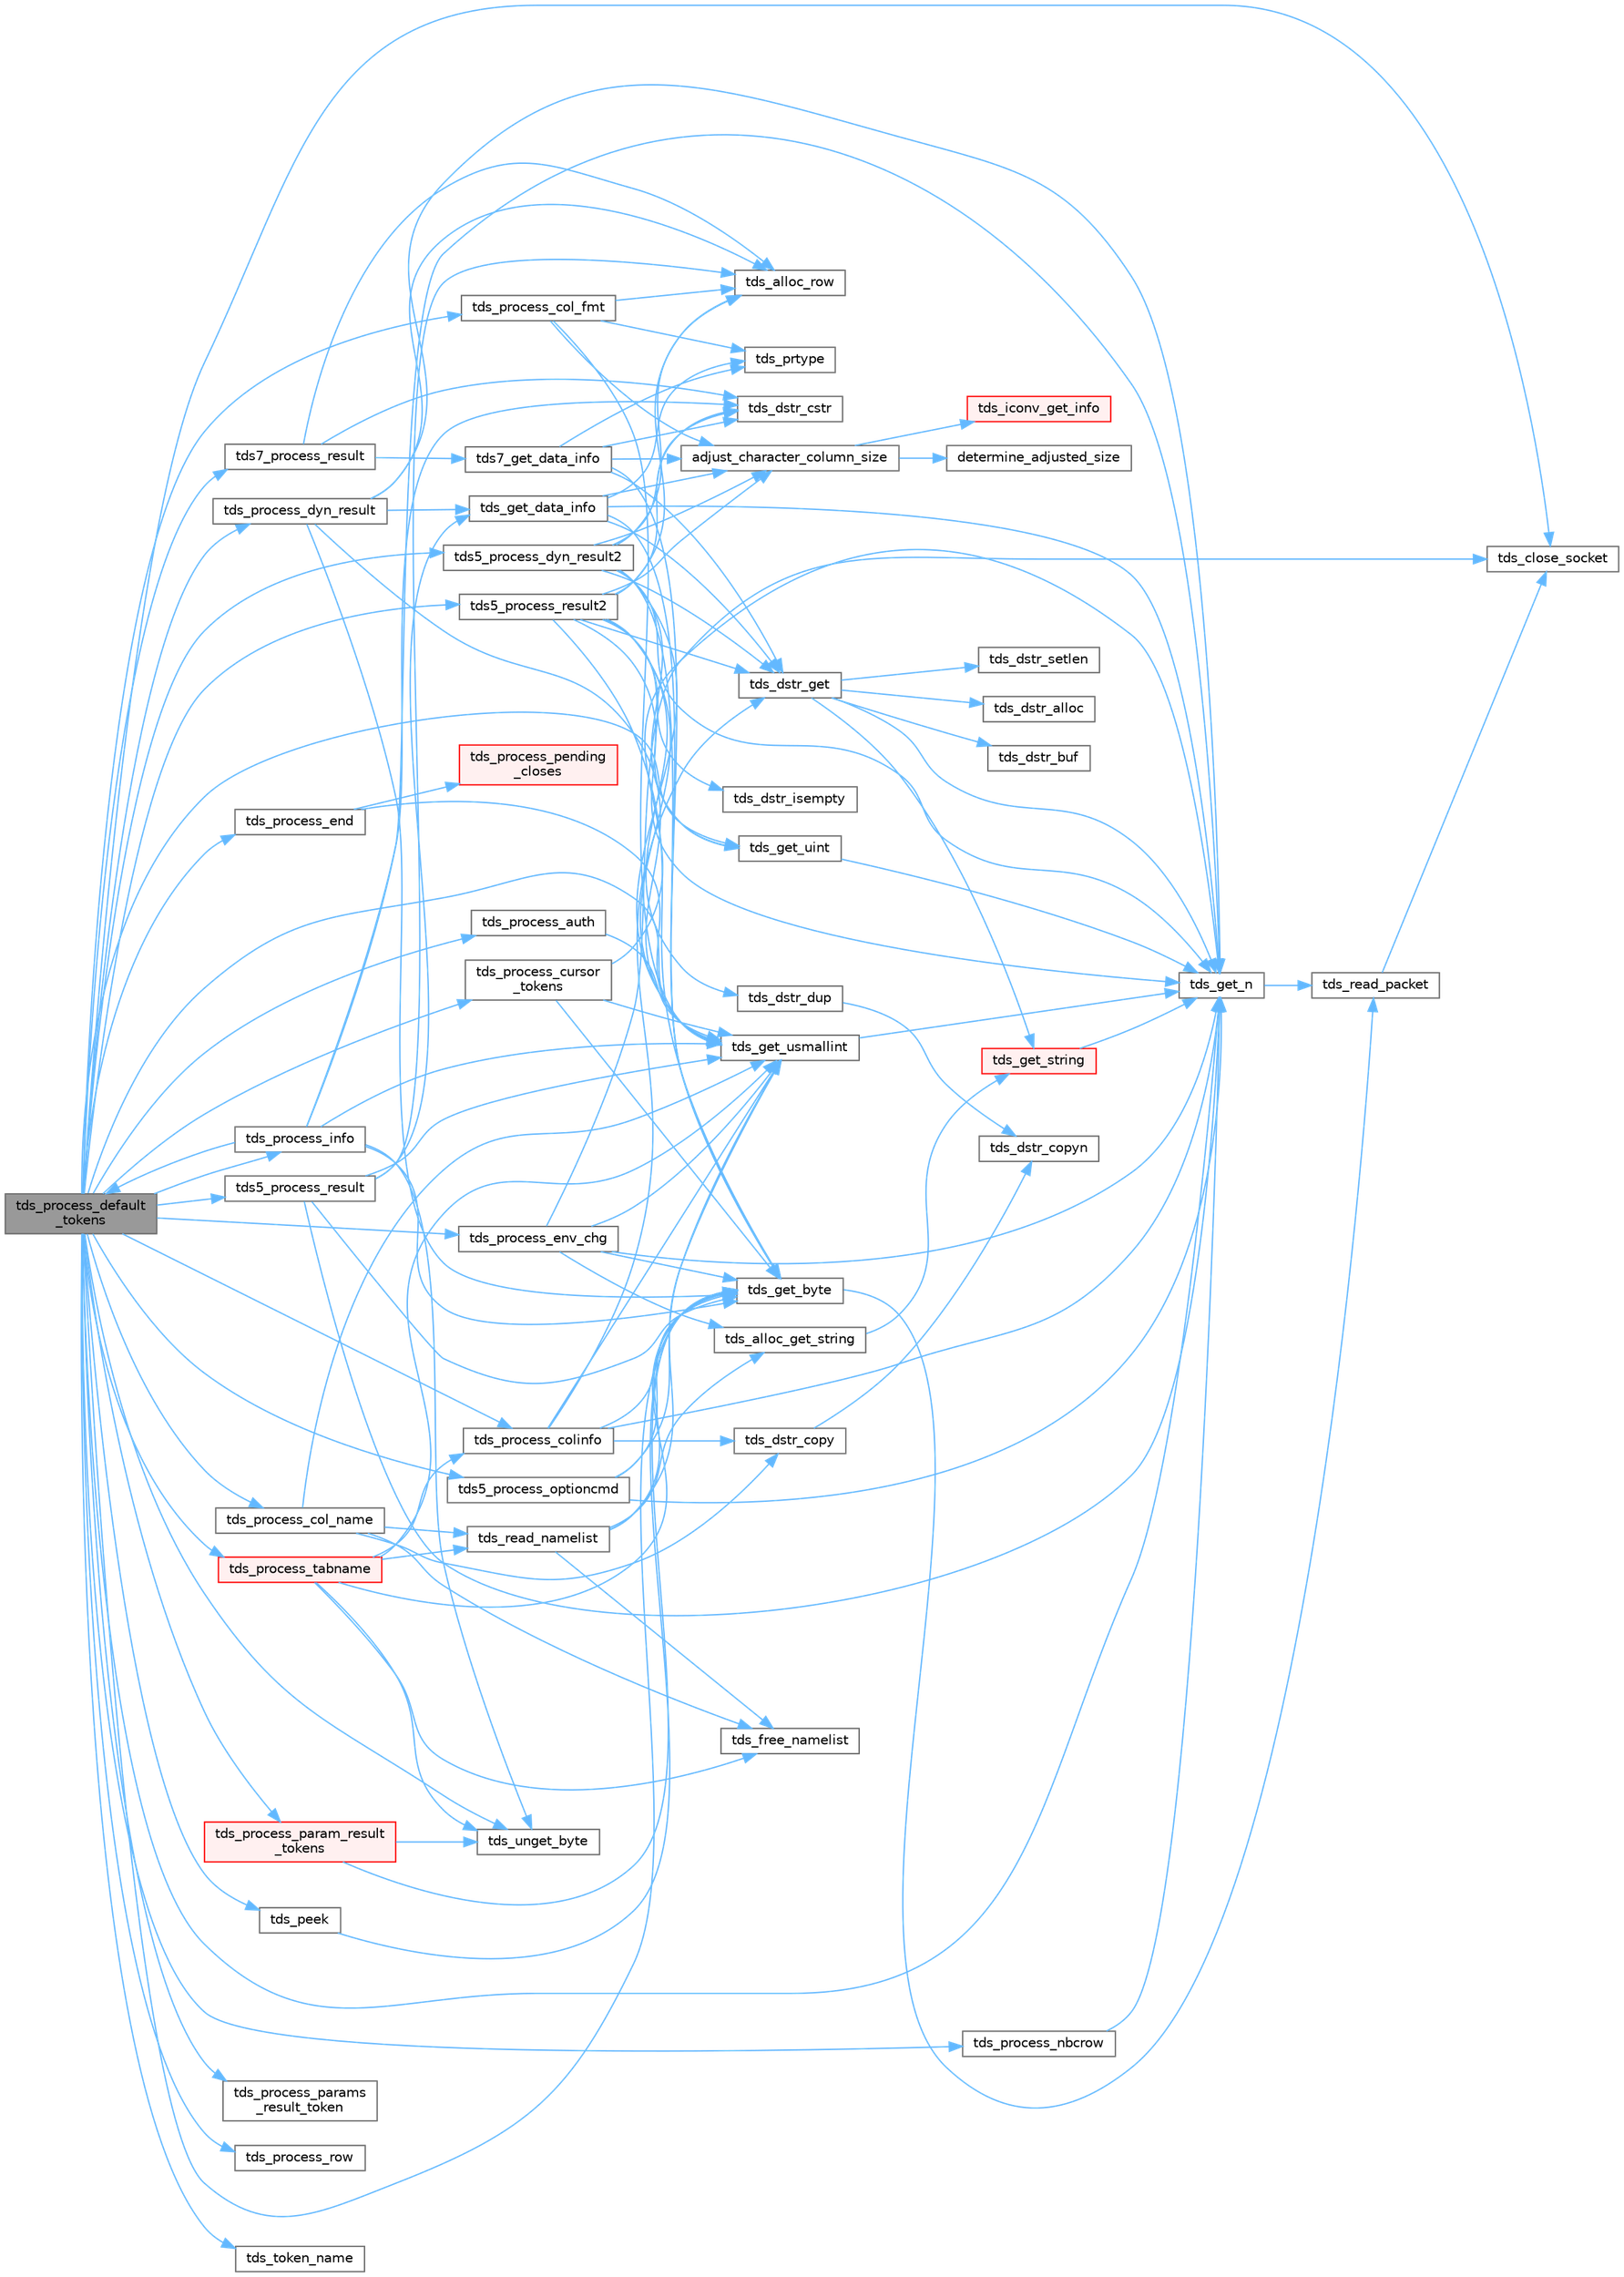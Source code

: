 digraph "tds_process_default_tokens"
{
 // LATEX_PDF_SIZE
  bgcolor="transparent";
  edge [fontname=Helvetica,fontsize=10,labelfontname=Helvetica,labelfontsize=10];
  node [fontname=Helvetica,fontsize=10,shape=box,height=0.2,width=0.4];
  rankdir="LR";
  Node1 [id="Node000001",label="tds_process_default\l_tokens",height=0.2,width=0.4,color="gray40", fillcolor="grey60", style="filled", fontcolor="black",tooltip="tds_process_default_tokens() is a catch all function that is called to process tokens not known to ot..."];
  Node1 -> Node2 [id="edge1_Node000001_Node000002",color="steelblue1",style="solid",tooltip=" "];
  Node2 [id="Node000002",label="tds5_process_dyn_result2",height=0.2,width=0.4,color="grey40", fillcolor="white", style="filled",URL="$a00580.html#gae688b515631141acfbc41bbb91c8b921",tooltip="Process new TDS 5.0 token for describing output parameters."];
  Node2 -> Node3 [id="edge2_Node000002_Node000003",color="steelblue1",style="solid",tooltip=" "];
  Node3 [id="Node000003",label="adjust_character_column_size",height=0.2,width=0.4,color="grey40", fillcolor="white", style="filled",URL="$a00580.html#ga91770634ce8c0d6f1fe007b45da186fd",tooltip="Adjust column size according to client's encoding."];
  Node3 -> Node4 [id="edge3_Node000003_Node000004",color="steelblue1",style="solid",tooltip=" "];
  Node4 [id="Node000004",label="determine_adjusted_size",height=0.2,width=0.4,color="grey40", fillcolor="white", style="filled",URL="$a00580.html#gaacb26868882440aa08de9fb952628eaf",tooltip="Allow for maximum possible size of converted data, while being careful about integer division truncat..."];
  Node3 -> Node5 [id="edge4_Node000003_Node000005",color="steelblue1",style="solid",tooltip=" "];
  Node5 [id="Node000005",label="tds_iconv_get_info",height=0.2,width=0.4,color="red", fillcolor="#FFF0F0", style="filled",URL="$a00576.html#ga1639ccaa7e17c07457bcb37f313bc52f",tooltip="Get a iconv info structure, allocate and initialize if needed."];
  Node2 -> Node9 [id="edge5_Node000002_Node000009",color="steelblue1",style="solid",tooltip=" "];
  Node9 [id="Node000009",label="tds_alloc_row",height=0.2,width=0.4,color="grey40", fillcolor="white", style="filled",URL="$a00577.html#ga1224fb9277112dc2ce12531d2b73b145",tooltip="Allocate space for row store return NULL on out of memory."];
  Node2 -> Node10 [id="edge6_Node000002_Node000010",color="steelblue1",style="solid",tooltip=" "];
  Node10 [id="Node000010",label="tds_dstr_cstr",height=0.2,width=0.4,color="grey40", fillcolor="white", style="filled",URL="$a00581.html#gac536f0e4d77d3cff5702719362ec1766",tooltip="Returns a C version (NUL terminated string) of dstr."];
  Node2 -> Node11 [id="edge7_Node000002_Node000011",color="steelblue1",style="solid",tooltip=" "];
  Node11 [id="Node000011",label="tds_dstr_get",height=0.2,width=0.4,color="grey40", fillcolor="white", style="filled",URL="$a00579.html#ga017c427e9599c031be5c555cb32abe2c",tooltip="Reads a string from wire and put in a DSTR."];
  Node11 -> Node12 [id="edge8_Node000011_Node000012",color="steelblue1",style="solid",tooltip=" "];
  Node12 [id="Node000012",label="tds_dstr_alloc",height=0.2,width=0.4,color="grey40", fillcolor="white", style="filled",URL="$a00581.html#ga6aa14b8b717b51afcfb65bd55143689d",tooltip="allocate space for length char"];
  Node11 -> Node13 [id="edge9_Node000011_Node000013",color="steelblue1",style="solid",tooltip=" "];
  Node13 [id="Node000013",label="tds_dstr_buf",height=0.2,width=0.4,color="grey40", fillcolor="white", style="filled",URL="$a00581.html#gae092e53680d954bcf4f19334987d43c7",tooltip="Returns a buffer to edit the string."];
  Node11 -> Node14 [id="edge10_Node000011_Node000014",color="steelblue1",style="solid",tooltip=" "];
  Node14 [id="Node000014",label="tds_dstr_setlen",height=0.2,width=0.4,color="grey40", fillcolor="white", style="filled",URL="$a00581.html#ga0cd7863ba7c2d2da4a193234472a3d14",tooltip="limit length of string, MUST be <= current length"];
  Node11 -> Node15 [id="edge11_Node000011_Node000015",color="steelblue1",style="solid",tooltip=" "];
  Node15 [id="Node000015",label="tds_get_n",height=0.2,width=0.4,color="grey40", fillcolor="white", style="filled",URL="$a00579.html#gae777dd57e8d1bb40349d7d7d8434fddf",tooltip="Get N bytes from the buffer and return them in the already allocated space   given to us."];
  Node15 -> Node16 [id="edge12_Node000015_Node000016",color="steelblue1",style="solid",tooltip=" "];
  Node16 [id="Node000016",label="tds_read_packet",height=0.2,width=0.4,color="grey40", fillcolor="white", style="filled",URL="$a00579.html#ga410619783bdf2bb60b0f27a5578e0e07",tooltip="Read in one 'packet' from the server."];
  Node16 -> Node17 [id="edge13_Node000016_Node000017",color="steelblue1",style="solid",tooltip=" "];
  Node17 [id="Node000017",label="tds_close_socket",height=0.2,width=0.4,color="grey40", fillcolor="white", style="filled",URL="$a00579.html#ga3e3f76009fce5ceedb2f42bb2c9aed2e",tooltip="Close current socket."];
  Node11 -> Node18 [id="edge14_Node000011_Node000018",color="steelblue1",style="solid",tooltip=" "];
  Node18 [id="Node000018",label="tds_get_string",height=0.2,width=0.4,color="red", fillcolor="#FFF0F0", style="filled",URL="$a00579.html#ga90f080e6e9448feac15dee1370d66802",tooltip="Fetch a string from the wire."];
  Node18 -> Node15 [id="edge15_Node000018_Node000015",color="steelblue1",style="solid",tooltip=" "];
  Node2 -> Node27 [id="edge16_Node000002_Node000027",color="steelblue1",style="solid",tooltip=" "];
  Node27 [id="Node000027",label="tds_get_byte",height=0.2,width=0.4,color="grey40", fillcolor="white", style="filled",URL="$a00579.html#ga0cb72d3f6943795c39db1fa692be0a58",tooltip="Return a single byte from the input buffer."];
  Node27 -> Node16 [id="edge17_Node000027_Node000016",color="steelblue1",style="solid",tooltip=" "];
  Node2 -> Node15 [id="edge18_Node000002_Node000015",color="steelblue1",style="solid",tooltip=" "];
  Node2 -> Node28 [id="edge19_Node000002_Node000028",color="steelblue1",style="solid",tooltip=" "];
  Node28 [id="Node000028",label="tds_get_uint",height=0.2,width=0.4,color="grey40", fillcolor="white", style="filled",URL="$a00579.html#ga9ac121c269e203337a48c5bf8afc48c3",tooltip="Get an int32 from the server."];
  Node28 -> Node15 [id="edge20_Node000028_Node000015",color="steelblue1",style="solid",tooltip=" "];
  Node2 -> Node29 [id="edge21_Node000002_Node000029",color="steelblue1",style="solid",tooltip=" "];
  Node29 [id="Node000029",label="tds_get_usmallint",height=0.2,width=0.4,color="grey40", fillcolor="white", style="filled",URL="$a00579.html#gad38aa5b9547817854ccba1fcc7855861",tooltip="Get an int16 from the server."];
  Node29 -> Node15 [id="edge22_Node000029_Node000015",color="steelblue1",style="solid",tooltip=" "];
  Node1 -> Node30 [id="edge23_Node000001_Node000030",color="steelblue1",style="solid",tooltip=" "];
  Node30 [id="Node000030",label="tds5_process_optioncmd",height=0.2,width=0.4,color="grey40", fillcolor="white", style="filled",URL="$a00580.html#gaa6a7e5aeb10a1322911c47be9c43e2d2",tooltip="Process option cmd results."];
  Node30 -> Node27 [id="edge24_Node000030_Node000027",color="steelblue1",style="solid",tooltip=" "];
  Node30 -> Node15 [id="edge25_Node000030_Node000015",color="steelblue1",style="solid",tooltip=" "];
  Node30 -> Node29 [id="edge26_Node000030_Node000029",color="steelblue1",style="solid",tooltip=" "];
  Node1 -> Node31 [id="edge27_Node000001_Node000031",color="steelblue1",style="solid",tooltip=" "];
  Node31 [id="Node000031",label="tds5_process_result",height=0.2,width=0.4,color="grey40", fillcolor="white", style="filled",URL="$a00580.html#ga547b2f48659f77a69aa802d861ac827d",tooltip="tds5_process_result() is the TDS 5.0 result set processing routine."];
  Node31 -> Node9 [id="edge28_Node000031_Node000009",color="steelblue1",style="solid",tooltip=" "];
  Node31 -> Node27 [id="edge29_Node000031_Node000027",color="steelblue1",style="solid",tooltip=" "];
  Node31 -> Node32 [id="edge30_Node000031_Node000032",color="steelblue1",style="solid",tooltip=" "];
  Node32 [id="Node000032",label="tds_get_data_info",height=0.2,width=0.4,color="grey40", fillcolor="white", style="filled",URL="$a00580.html#gad9b6b86f48be077fb44ac603845a0c27",tooltip="Reads data metadata from wire."];
  Node32 -> Node3 [id="edge31_Node000032_Node000003",color="steelblue1",style="solid",tooltip=" "];
  Node32 -> Node11 [id="edge32_Node000032_Node000011",color="steelblue1",style="solid",tooltip=" "];
  Node32 -> Node27 [id="edge33_Node000032_Node000027",color="steelblue1",style="solid",tooltip=" "];
  Node32 -> Node15 [id="edge34_Node000032_Node000015",color="steelblue1",style="solid",tooltip=" "];
  Node32 -> Node33 [id="edge35_Node000032_Node000033",color="steelblue1",style="solid",tooltip=" "];
  Node33 [id="Node000033",label="tds_prtype",height=0.2,width=0.4,color="grey40", fillcolor="white", style="filled",URL="$a00580.html#ga307f949194204f71f1a7e574424048b1",tooltip="Returns string representation of the given type."];
  Node31 -> Node15 [id="edge36_Node000031_Node000015",color="steelblue1",style="solid",tooltip=" "];
  Node31 -> Node29 [id="edge37_Node000031_Node000029",color="steelblue1",style="solid",tooltip=" "];
  Node1 -> Node34 [id="edge38_Node000001_Node000034",color="steelblue1",style="solid",tooltip=" "];
  Node34 [id="Node000034",label="tds5_process_result2",height=0.2,width=0.4,color="grey40", fillcolor="white", style="filled",URL="$a00580.html#gabe2bdd5a41ce067cb31aef18ff81cb1c",tooltip="tds5_process_result2() is the new TDS 5.0 result set processing routine."];
  Node34 -> Node3 [id="edge39_Node000034_Node000003",color="steelblue1",style="solid",tooltip=" "];
  Node34 -> Node9 [id="edge40_Node000034_Node000009",color="steelblue1",style="solid",tooltip=" "];
  Node34 -> Node10 [id="edge41_Node000034_Node000010",color="steelblue1",style="solid",tooltip=" "];
  Node34 -> Node35 [id="edge42_Node000034_Node000035",color="steelblue1",style="solid",tooltip=" "];
  Node35 [id="Node000035",label="tds_dstr_dup",height=0.2,width=0.4,color="grey40", fillcolor="white", style="filled",URL="$a00581.html#ga4e6d9fa6f9b9551a5a3390e10a5322e6",tooltip="Duplicate a string from another dynamic string."];
  Node35 -> Node36 [id="edge43_Node000035_Node000036",color="steelblue1",style="solid",tooltip=" "];
  Node36 [id="Node000036",label="tds_dstr_copyn",height=0.2,width=0.4,color="grey40", fillcolor="white", style="filled",URL="$a00581.html#ga656718f240d7403f986ae887d84a6ca1",tooltip="Set string to a given buffer of characters."];
  Node34 -> Node11 [id="edge44_Node000034_Node000011",color="steelblue1",style="solid",tooltip=" "];
  Node34 -> Node37 [id="edge45_Node000034_Node000037",color="steelblue1",style="solid",tooltip=" "];
  Node37 [id="Node000037",label="tds_dstr_isempty",height=0.2,width=0.4,color="grey40", fillcolor="white", style="filled",URL="$a00581.html#ga197c6af67f2e7469d06c2aa055917b1e",tooltip="test if string is empty"];
  Node34 -> Node27 [id="edge46_Node000034_Node000027",color="steelblue1",style="solid",tooltip=" "];
  Node34 -> Node15 [id="edge47_Node000034_Node000015",color="steelblue1",style="solid",tooltip=" "];
  Node34 -> Node28 [id="edge48_Node000034_Node000028",color="steelblue1",style="solid",tooltip=" "];
  Node34 -> Node29 [id="edge49_Node000034_Node000029",color="steelblue1",style="solid",tooltip=" "];
  Node1 -> Node38 [id="edge50_Node000001_Node000038",color="steelblue1",style="solid",tooltip=" "];
  Node38 [id="Node000038",label="tds7_process_result",height=0.2,width=0.4,color="grey40", fillcolor="white", style="filled",URL="$a00580.html#gaca56fc22d65a24a96d1bef310ade73aa",tooltip="tds7_process_result() is the TDS 7.0 result set processing routine."];
  Node38 -> Node39 [id="edge51_Node000038_Node000039",color="steelblue1",style="solid",tooltip=" "];
  Node39 [id="Node000039",label="tds7_get_data_info",height=0.2,width=0.4,color="grey40", fillcolor="white", style="filled",URL="$a00580.html#ga07cee55fd522cca16fb59b7a8f0b1376",tooltip="Reads data information from wire."];
  Node39 -> Node3 [id="edge52_Node000039_Node000003",color="steelblue1",style="solid",tooltip=" "];
  Node39 -> Node10 [id="edge53_Node000039_Node000010",color="steelblue1",style="solid",tooltip=" "];
  Node39 -> Node11 [id="edge54_Node000039_Node000011",color="steelblue1",style="solid",tooltip=" "];
  Node39 -> Node27 [id="edge55_Node000039_Node000027",color="steelblue1",style="solid",tooltip=" "];
  Node39 -> Node33 [id="edge56_Node000039_Node000033",color="steelblue1",style="solid",tooltip=" "];
  Node38 -> Node9 [id="edge57_Node000038_Node000009",color="steelblue1",style="solid",tooltip=" "];
  Node38 -> Node10 [id="edge58_Node000038_Node000010",color="steelblue1",style="solid",tooltip=" "];
  Node1 -> Node17 [id="edge59_Node000001_Node000017",color="steelblue1",style="solid",tooltip=" "];
  Node1 -> Node27 [id="edge60_Node000001_Node000027",color="steelblue1",style="solid",tooltip=" "];
  Node1 -> Node15 [id="edge61_Node000001_Node000015",color="steelblue1",style="solid",tooltip=" "];
  Node1 -> Node28 [id="edge62_Node000001_Node000028",color="steelblue1",style="solid",tooltip=" "];
  Node1 -> Node29 [id="edge63_Node000001_Node000029",color="steelblue1",style="solid",tooltip=" "];
  Node1 -> Node40 [id="edge64_Node000001_Node000040",color="steelblue1",style="solid",tooltip=" "];
  Node40 [id="Node000040",label="tds_peek",height=0.2,width=0.4,color="grey40", fillcolor="white", style="filled",URL="$a00579.html#ga221e98a9c8be96ec6c8547891e1b53af",tooltip="Reads a byte from the TDS stream without removing it."];
  Node40 -> Node27 [id="edge65_Node000040_Node000027",color="steelblue1",style="solid",tooltip=" "];
  Node1 -> Node41 [id="edge66_Node000001_Node000041",color="steelblue1",style="solid",tooltip=" "];
  Node41 [id="Node000041",label="tds_process_auth",height=0.2,width=0.4,color="grey40", fillcolor="white", style="filled",URL="$a00580.html#ga4e1e52e09b0c27a9b9f53eb6b539afce",tooltip="Process authentication token."];
  Node41 -> Node29 [id="edge67_Node000041_Node000029",color="steelblue1",style="solid",tooltip=" "];
  Node1 -> Node42 [id="edge68_Node000001_Node000042",color="steelblue1",style="solid",tooltip=" "];
  Node42 [id="Node000042",label="tds_process_col_fmt",height=0.2,width=0.4,color="grey40", fillcolor="white", style="filled",URL="$a00580.html#ga4e3dd9d3614f5f0433b78b761dd68741",tooltip="tds_process_col_fmt() is the other half of result set processing under TDS 4.2."];
  Node42 -> Node3 [id="edge69_Node000042_Node000003",color="steelblue1",style="solid",tooltip=" "];
  Node42 -> Node9 [id="edge70_Node000042_Node000009",color="steelblue1",style="solid",tooltip=" "];
  Node42 -> Node29 [id="edge71_Node000042_Node000029",color="steelblue1",style="solid",tooltip=" "];
  Node42 -> Node33 [id="edge72_Node000042_Node000033",color="steelblue1",style="solid",tooltip=" "];
  Node1 -> Node43 [id="edge73_Node000001_Node000043",color="steelblue1",style="solid",tooltip=" "];
  Node43 [id="Node000043",label="tds_process_col_name",height=0.2,width=0.4,color="grey40", fillcolor="white", style="filled",URL="$a00580.html#ga905d2fa5e1b602817bd16bb0fcf9eadb",tooltip="tds_process_col_name() is one half of the result set under TDS 4.2 it contains all the column names,..."];
  Node43 -> Node44 [id="edge74_Node000043_Node000044",color="steelblue1",style="solid",tooltip=" "];
  Node44 [id="Node000044",label="tds_dstr_copy",height=0.2,width=0.4,color="grey40", fillcolor="white", style="filled",URL="$a00581.html#gad96366d9fa93bfc283cef1299fbe97ab",tooltip="copy a string from another"];
  Node44 -> Node36 [id="edge75_Node000044_Node000036",color="steelblue1",style="solid",tooltip=" "];
  Node43 -> Node45 [id="edge76_Node000043_Node000045",color="steelblue1",style="solid",tooltip=" "];
  Node45 [id="Node000045",label="tds_free_namelist",height=0.2,width=0.4,color="grey40", fillcolor="white", style="filled",URL="$a00580.html#ga21e9de33de9c8c492aa2f96c823596bb",tooltip="Frees list of names."];
  Node43 -> Node29 [id="edge77_Node000043_Node000029",color="steelblue1",style="solid",tooltip=" "];
  Node43 -> Node46 [id="edge78_Node000043_Node000046",color="steelblue1",style="solid",tooltip=" "];
  Node46 [id="Node000046",label="tds_read_namelist",height=0.2,width=0.4,color="grey40", fillcolor="white", style="filled",URL="$a00580.html#gaeaaed2ea1d8c827da1a0f5b419524ae1",tooltip="Reads list of names (usually table names)"];
  Node46 -> Node47 [id="edge79_Node000046_Node000047",color="steelblue1",style="solid",tooltip=" "];
  Node47 [id="Node000047",label="tds_alloc_get_string",height=0.2,width=0.4,color="grey40", fillcolor="white", style="filled",URL="$a00580.html#gafb26aba5d935e40b87b95e21a5185848",tooltip="Reads a string from wire in a new allocated buffer."];
  Node47 -> Node18 [id="edge80_Node000047_Node000018",color="steelblue1",style="solid",tooltip=" "];
  Node46 -> Node45 [id="edge81_Node000046_Node000045",color="steelblue1",style="solid",tooltip=" "];
  Node46 -> Node27 [id="edge82_Node000046_Node000027",color="steelblue1",style="solid",tooltip=" "];
  Node46 -> Node29 [id="edge83_Node000046_Node000029",color="steelblue1",style="solid",tooltip=" "];
  Node1 -> Node48 [id="edge84_Node000001_Node000048",color="steelblue1",style="solid",tooltip=" "];
  Node48 [id="Node000048",label="tds_process_colinfo",height=0.2,width=0.4,color="grey40", fillcolor="white", style="filled",URL="$a00580.html#ga22c7f413d43fc0d511e122a3de389166",tooltip="Reads column information."];
  Node48 -> Node44 [id="edge85_Node000048_Node000044",color="steelblue1",style="solid",tooltip=" "];
  Node48 -> Node11 [id="edge86_Node000048_Node000011",color="steelblue1",style="solid",tooltip=" "];
  Node48 -> Node27 [id="edge87_Node000048_Node000027",color="steelblue1",style="solid",tooltip=" "];
  Node48 -> Node15 [id="edge88_Node000048_Node000015",color="steelblue1",style="solid",tooltip=" "];
  Node48 -> Node29 [id="edge89_Node000048_Node000029",color="steelblue1",style="solid",tooltip=" "];
  Node1 -> Node49 [id="edge90_Node000001_Node000049",color="steelblue1",style="solid",tooltip=" "];
  Node49 [id="Node000049",label="tds_process_cursor\l_tokens",height=0.2,width=0.4,color="grey40", fillcolor="white", style="filled",URL="$a00580.html#ga315d875d90c64d12d61fc9e33b4dee96",tooltip="Reads cursor command results."];
  Node49 -> Node27 [id="edge91_Node000049_Node000027",color="steelblue1",style="solid",tooltip=" "];
  Node49 -> Node15 [id="edge92_Node000049_Node000015",color="steelblue1",style="solid",tooltip=" "];
  Node49 -> Node29 [id="edge93_Node000049_Node000029",color="steelblue1",style="solid",tooltip=" "];
  Node1 -> Node50 [id="edge94_Node000001_Node000050",color="steelblue1",style="solid",tooltip=" "];
  Node50 [id="Node000050",label="tds_process_dyn_result",height=0.2,width=0.4,color="grey40", fillcolor="white", style="filled",URL="$a00580.html#ga416cf119c1d4a0fca27dc5b50c261358",tooltip="Process results from dynamic."];
  Node50 -> Node9 [id="edge95_Node000050_Node000009",color="steelblue1",style="solid",tooltip=" "];
  Node50 -> Node27 [id="edge96_Node000050_Node000027",color="steelblue1",style="solid",tooltip=" "];
  Node50 -> Node32 [id="edge97_Node000050_Node000032",color="steelblue1",style="solid",tooltip=" "];
  Node50 -> Node15 [id="edge98_Node000050_Node000015",color="steelblue1",style="solid",tooltip=" "];
  Node50 -> Node29 [id="edge99_Node000050_Node000029",color="steelblue1",style="solid",tooltip=" "];
  Node1 -> Node51 [id="edge100_Node000001_Node000051",color="steelblue1",style="solid",tooltip=" "];
  Node51 [id="Node000051",label="tds_process_end",height=0.2,width=0.4,color="grey40", fillcolor="white", style="filled",URL="$a00580.html#ga7a081cf9bb8f04ead12f0299fb7c4cd9",tooltip="tds_process_end() processes any of the DONE, DONEPROC, or DONEINPROC tokens."];
  Node51 -> Node29 [id="edge101_Node000051_Node000029",color="steelblue1",style="solid",tooltip=" "];
  Node51 -> Node52 [id="edge102_Node000051_Node000052",color="steelblue1",style="solid",tooltip=" "];
  Node52 [id="Node000052",label="tds_process_pending\l_closes",height=0.2,width=0.4,color="red", fillcolor="#FFF0F0", style="filled",URL="$a00580.html#ga69902dffb299d62a799888e0fa3ccd68",tooltip="Attempt to close all deferred closes (dynamics and cursors)."];
  Node1 -> Node96 [id="edge103_Node000001_Node000096",color="steelblue1",style="solid",tooltip=" "];
  Node96 [id="Node000096",label="tds_process_env_chg",height=0.2,width=0.4,color="grey40", fillcolor="white", style="filled",URL="$a00580.html#ga3e1b4df4410a86a563a8c155e7799720",tooltip="tds_process_env_chg() when ever certain things change on the server, such as database,..."];
  Node96 -> Node47 [id="edge104_Node000096_Node000047",color="steelblue1",style="solid",tooltip=" "];
  Node96 -> Node17 [id="edge105_Node000096_Node000017",color="steelblue1",style="solid",tooltip=" "];
  Node96 -> Node27 [id="edge106_Node000096_Node000027",color="steelblue1",style="solid",tooltip=" "];
  Node96 -> Node15 [id="edge107_Node000096_Node000015",color="steelblue1",style="solid",tooltip=" "];
  Node96 -> Node29 [id="edge108_Node000096_Node000029",color="steelblue1",style="solid",tooltip=" "];
  Node1 -> Node67 [id="edge109_Node000001_Node000067",color="steelblue1",style="solid",tooltip=" "];
  Node67 [id="Node000067",label="tds_process_info",height=0.2,width=0.4,color="grey40", fillcolor="white", style="filled",URL="$a00580.html#ga65a2316369529731732f200c190d05d6",tooltip="tds_process_info() is called for INFO, ERR, or EED tokens and is responsible for calling the CLI's me..."];
  Node67 -> Node10 [id="edge110_Node000067_Node000010",color="steelblue1",style="solid",tooltip=" "];
  Node67 -> Node27 [id="edge111_Node000067_Node000027",color="steelblue1",style="solid",tooltip=" "];
  Node67 -> Node15 [id="edge112_Node000067_Node000015",color="steelblue1",style="solid",tooltip=" "];
  Node67 -> Node29 [id="edge113_Node000067_Node000029",color="steelblue1",style="solid",tooltip=" "];
  Node67 -> Node1 [id="edge114_Node000067_Node000001",color="steelblue1",style="solid",tooltip=" "];
  Node67 -> Node68 [id="edge115_Node000067_Node000068",color="steelblue1",style="solid",tooltip=" "];
  Node68 [id="Node000068",label="tds_unget_byte",height=0.2,width=0.4,color="grey40", fillcolor="white", style="filled",URL="$a00579.html#gad70d59fb317d098b0c9fd29dd77131a8",tooltip="Unget will always work as long as you don't call it twice in a row."];
  Node1 -> Node69 [id="edge116_Node000001_Node000069",color="steelblue1",style="solid",tooltip=" "];
  Node69 [id="Node000069",label="tds_process_nbcrow",height=0.2,width=0.4,color="grey40", fillcolor="white", style="filled",URL="$a00580.html#gaf7264c9eb3aa7a73358a4c65f02d3d3c",tooltip="tds_process_nbcrow() processes rows and places them in the row buffer."];
  Node69 -> Node15 [id="edge117_Node000069_Node000015",color="steelblue1",style="solid",tooltip=" "];
  Node1 -> Node74 [id="edge118_Node000001_Node000074",color="steelblue1",style="solid",tooltip=" "];
  Node74 [id="Node000074",label="tds_process_param_result\l_tokens",height=0.2,width=0.4,color="red", fillcolor="#FFF0F0", style="filled",URL="$a00580.html#ga9fdef8228d29cab7fa9098f07fa73fba",tooltip="Process parameters from networks."];
  Node74 -> Node27 [id="edge119_Node000074_Node000027",color="steelblue1",style="solid",tooltip=" "];
  Node74 -> Node68 [id="edge120_Node000074_Node000068",color="steelblue1",style="solid",tooltip=" "];
  Node1 -> Node75 [id="edge121_Node000001_Node000075",color="steelblue1",style="solid",tooltip=" "];
  Node75 [id="Node000075",label="tds_process_params\l_result_token",height=0.2,width=0.4,color="grey40", fillcolor="white", style="filled",URL="$a00580.html#ga7b18c0911a9dc69939577b39eb64725d",tooltip="tds_process_params_result_token() processes params on TDS5."];
  Node1 -> Node76 [id="edge122_Node000001_Node000076",color="steelblue1",style="solid",tooltip=" "];
  Node76 [id="Node000076",label="tds_process_row",height=0.2,width=0.4,color="grey40", fillcolor="white", style="filled",URL="$a00580.html#gaad814dd6e35aee8332035d06dc8b5d65",tooltip="tds_process_row() processes rows and places them in the row buffer."];
  Node1 -> Node77 [id="edge123_Node000001_Node000077",color="steelblue1",style="solid",tooltip=" "];
  Node77 [id="Node000077",label="tds_process_tabname",height=0.2,width=0.4,color="red", fillcolor="#FFF0F0", style="filled",URL="$a00580.html#gaeec59bca9bd0c5388e245f0d19d9c81a",tooltip="Process list of table from network."];
  Node77 -> Node45 [id="edge124_Node000077_Node000045",color="steelblue1",style="solid",tooltip=" "];
  Node77 -> Node27 [id="edge125_Node000077_Node000027",color="steelblue1",style="solid",tooltip=" "];
  Node77 -> Node29 [id="edge126_Node000077_Node000029",color="steelblue1",style="solid",tooltip=" "];
  Node77 -> Node48 [id="edge127_Node000077_Node000048",color="steelblue1",style="solid",tooltip=" "];
  Node77 -> Node46 [id="edge128_Node000077_Node000046",color="steelblue1",style="solid",tooltip=" "];
  Node77 -> Node68 [id="edge129_Node000077_Node000068",color="steelblue1",style="solid",tooltip=" "];
  Node1 -> Node82 [id="edge130_Node000001_Node000082",color="steelblue1",style="solid",tooltip=" "];
  Node82 [id="Node000082",label="tds_token_name",height=0.2,width=0.4,color="grey40", fillcolor="white", style="filled",URL="$a00580.html#ga7f24a7af985cd320788122e98072b7af",tooltip="Returns string representation for a given token type."];
  Node1 -> Node68 [id="edge131_Node000001_Node000068",color="steelblue1",style="solid",tooltip=" "];
}
